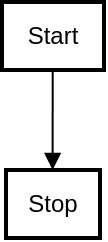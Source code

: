 <mxfile version="23.1.2" type="github">
  <diagram name="Страница — 1" id="58qlQjlXIA4MO83QY9B6">
    <mxGraphModel>
      <root>
        <mxCell id="0" />
        <mxCell id="1" parent="0" />
        <mxCell id="2" value="Start" style="whiteSpace=wrap;strokeWidth=2;" vertex="1" parent="1">
          <mxGeometry width="51" height="34" as="geometry" />
        </mxCell>
        <mxCell id="3" value="Stop" style="whiteSpace=wrap;strokeWidth=2;" vertex="1" parent="1">
          <mxGeometry x="2" y="84" width="47" height="34" as="geometry" />
        </mxCell>
        <mxCell id="4" value="" style="curved=1;startArrow=none;endArrow=block;exitX=0.497;exitY=1;entryX=0.496;entryY=0;" edge="1" parent="1" source="2" target="3">
          <mxGeometry relative="1" as="geometry">
            <Array as="points" />
          </mxGeometry>
        </mxCell>
      </root>
    </mxGraphModel>
  </diagram>
</mxfile>

